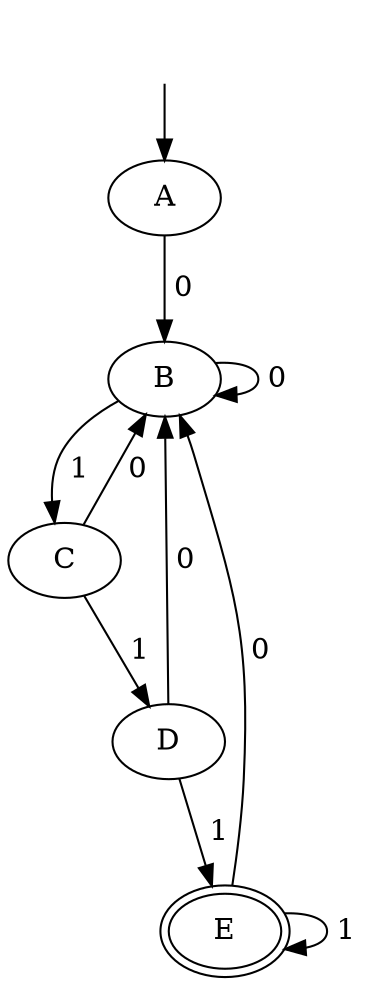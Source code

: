 digraph "AFER" {
    _nil0 [style="invis"]
    _nil0 -> A [label=""]
    A -> B [label=" 0"]
    B -> B [label=" 0"]
    B -> C [label=" 1"]
    C -> B [label=" 0"]
    C -> D [label=" 1"]
    D -> B [label=" 0"]
    D -> E [label=" 1"]
    E -> B [label=" 0"]
    E -> E [label=" 1"]
    E [peripheries=2]
}
